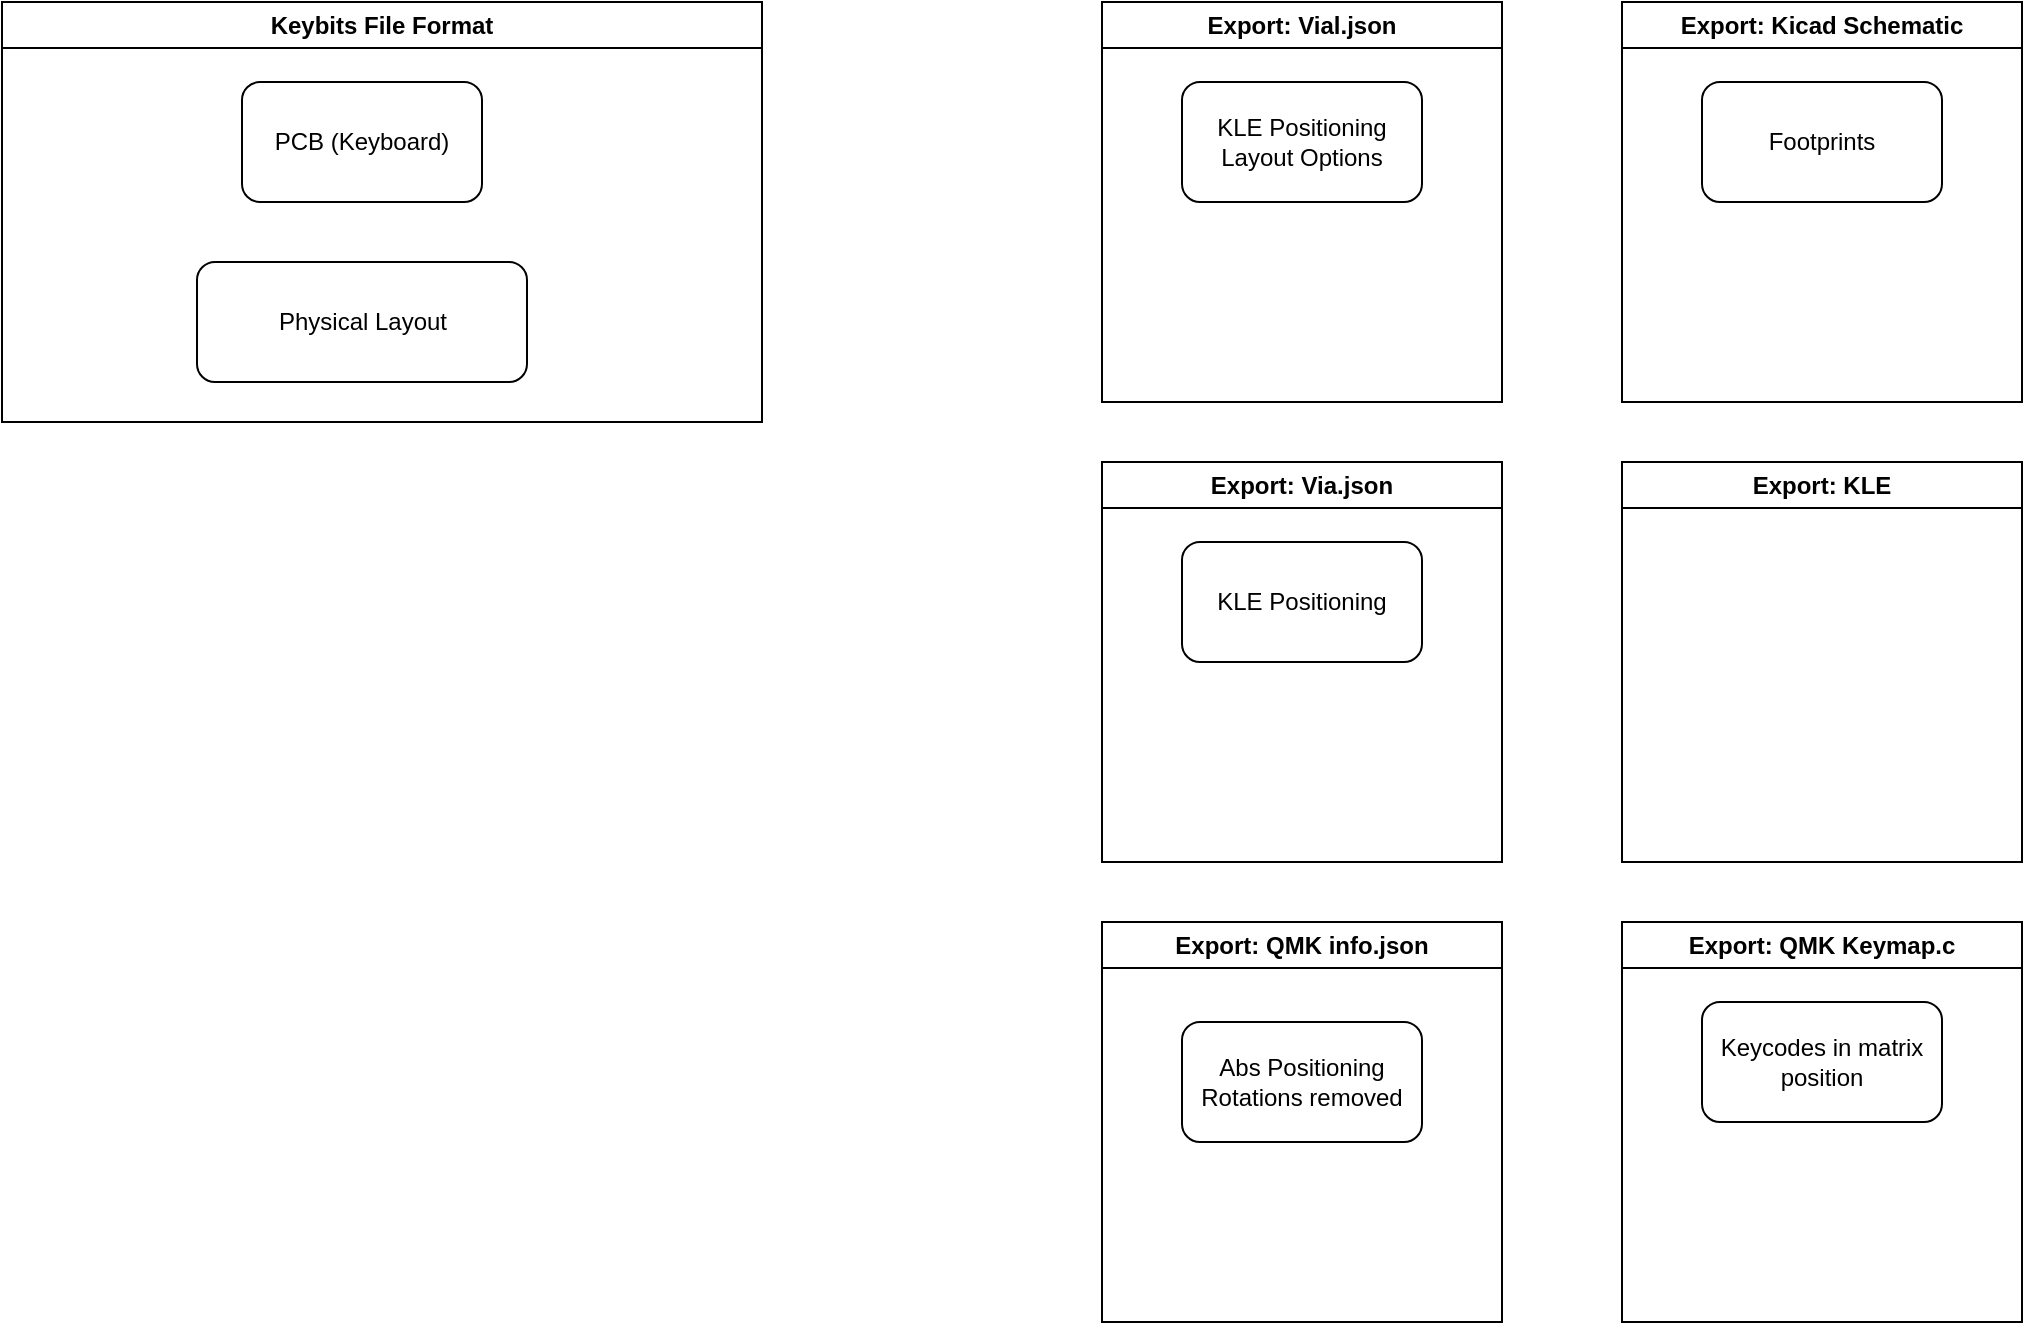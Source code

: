 <mxfile>
    <diagram id="Zx-dt7DG9LgxkGhazVlm" name="Page-1">
        <mxGraphModel dx="1300" dy="929" grid="1" gridSize="10" guides="1" tooltips="1" connect="1" arrows="1" fold="1" page="1" pageScale="1" pageWidth="1600" pageHeight="900" math="0" shadow="0">
            <root>
                <mxCell id="0"/>
                <mxCell id="1" parent="0"/>
                <mxCell id="8" value="Keybits File Format" style="swimlane;whiteSpace=wrap;html=1;" parent="1" vertex="1">
                    <mxGeometry x="30" y="50" width="380" height="210" as="geometry">
                        <mxRectangle x="30" y="50" width="140" height="30" as="alternateBounds"/>
                    </mxGeometry>
                </mxCell>
                <mxCell id="2" value="PCB (Keyboard)" style="rounded=1;whiteSpace=wrap;html=1;" parent="8" vertex="1">
                    <mxGeometry x="120" y="40" width="120" height="60" as="geometry"/>
                </mxCell>
                <mxCell id="20" value="Physical Layout" style="rounded=1;whiteSpace=wrap;html=1;perimeterSpacing=30;" parent="8" vertex="1">
                    <mxGeometry x="97.5" y="130" width="165" height="60" as="geometry"/>
                </mxCell>
                <mxCell id="11" value="Export: Vial.json" style="swimlane;whiteSpace=wrap;html=1;" parent="1" vertex="1">
                    <mxGeometry x="580" y="50" width="200" height="200" as="geometry"/>
                </mxCell>
                <mxCell id="24" value="KLE Positioning&lt;br&gt;Layout Options" style="rounded=1;whiteSpace=wrap;html=1;" parent="11" vertex="1">
                    <mxGeometry x="40" y="40" width="120" height="60" as="geometry"/>
                </mxCell>
                <mxCell id="12" value="Export: Via.json" style="swimlane;whiteSpace=wrap;html=1;" parent="1" vertex="1">
                    <mxGeometry x="580" y="280" width="200" height="200" as="geometry"/>
                </mxCell>
                <mxCell id="26" value="KLE Positioning" style="rounded=1;whiteSpace=wrap;html=1;" parent="12" vertex="1">
                    <mxGeometry x="40" y="40" width="120" height="60" as="geometry"/>
                </mxCell>
                <mxCell id="13" value="Export: QMK info.json" style="swimlane;whiteSpace=wrap;html=1;" parent="1" vertex="1">
                    <mxGeometry x="580" y="510" width="200" height="200" as="geometry"/>
                </mxCell>
                <mxCell id="27" value="Abs Positioning&lt;br&gt;Rotations removed" style="rounded=1;whiteSpace=wrap;html=1;" parent="13" vertex="1">
                    <mxGeometry x="40" y="50" width="120" height="60" as="geometry"/>
                </mxCell>
                <mxCell id="14" value="Export: Kicad Schematic" style="swimlane;whiteSpace=wrap;html=1;" parent="1" vertex="1">
                    <mxGeometry x="840" y="50" width="200" height="200" as="geometry"/>
                </mxCell>
                <mxCell id="31" value="Footprints" style="rounded=1;whiteSpace=wrap;html=1;" parent="14" vertex="1">
                    <mxGeometry x="40" y="40" width="120" height="60" as="geometry"/>
                </mxCell>
                <mxCell id="15" value="Export: QMK Keymap.c" style="swimlane;whiteSpace=wrap;html=1;" parent="1" vertex="1">
                    <mxGeometry x="840" y="510" width="200" height="200" as="geometry"/>
                </mxCell>
                <mxCell id="32" value="Keycodes in matrix position" style="rounded=1;whiteSpace=wrap;html=1;" parent="15" vertex="1">
                    <mxGeometry x="40" y="40" width="120" height="60" as="geometry"/>
                </mxCell>
                <mxCell id="28" value="Export: KLE" style="swimlane;whiteSpace=wrap;html=1;" parent="1" vertex="1">
                    <mxGeometry x="840" y="280" width="200" height="200" as="geometry"/>
                </mxCell>
            </root>
        </mxGraphModel>
    </diagram>
</mxfile>